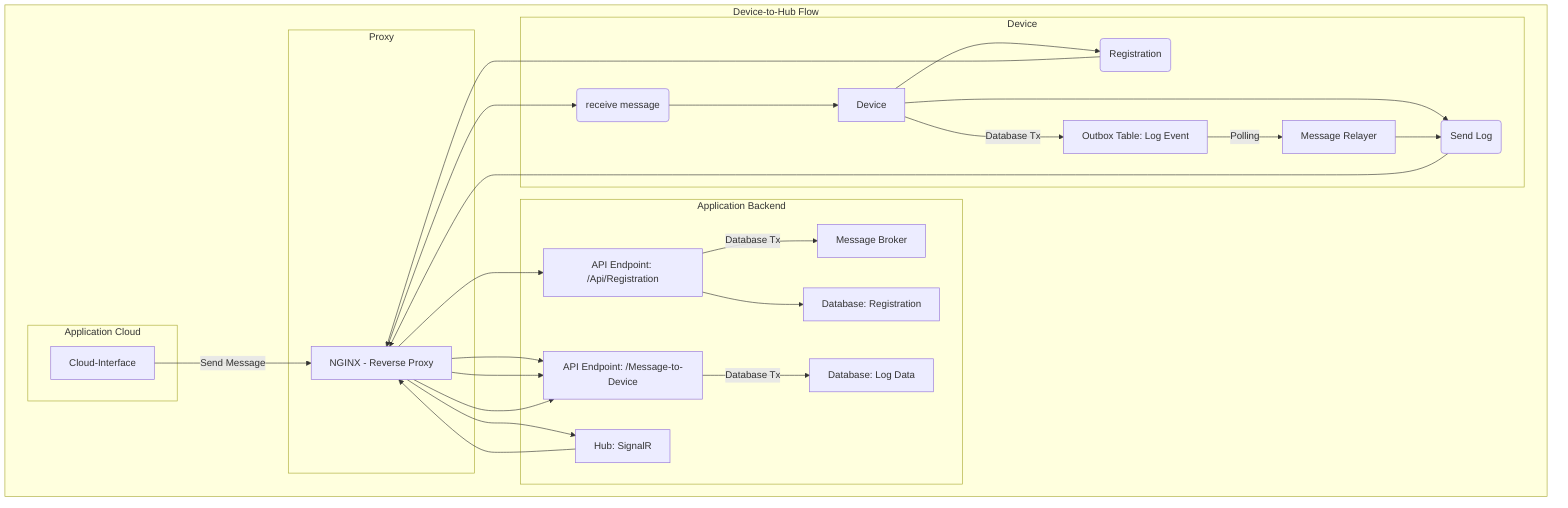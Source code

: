 graph TD
    subgraph Device-to-Hub Flow
        subgraph Device
            A[Device] --> B(Registration)
            A --> C(Send Log)
            A-- Database Tx --> G[Outbox Table: Log Event]
            SA --> A
            G -- Polling --> J[Message Relayer]
            J --> C
        end

        subgraph Proxy
            B --> N[NGINX - Reverse Proxy]
            C --> N
            N --> SA(receive message)
        end

        subgraph Application Backend
            N --> D[API Endpoint: /Api/Registration]
            N --> E[API Endpoint: /HubLohg]
            D -- Database Tx -->  K[Message Broker]
            D --> KS[Database: Registration]
            E -- Database Tx --> H[Database: Log Data]
            N --> L[Hub: SignalR]
            L --> N
            N --> E[API Endpoint: /Message-to-Device]
        end

        subgraph Application Cloud
            P[Cloud-Interface] -- Send Message--> N
            N--> E[API Endpoint: /Message-to-Device]
        end
    end